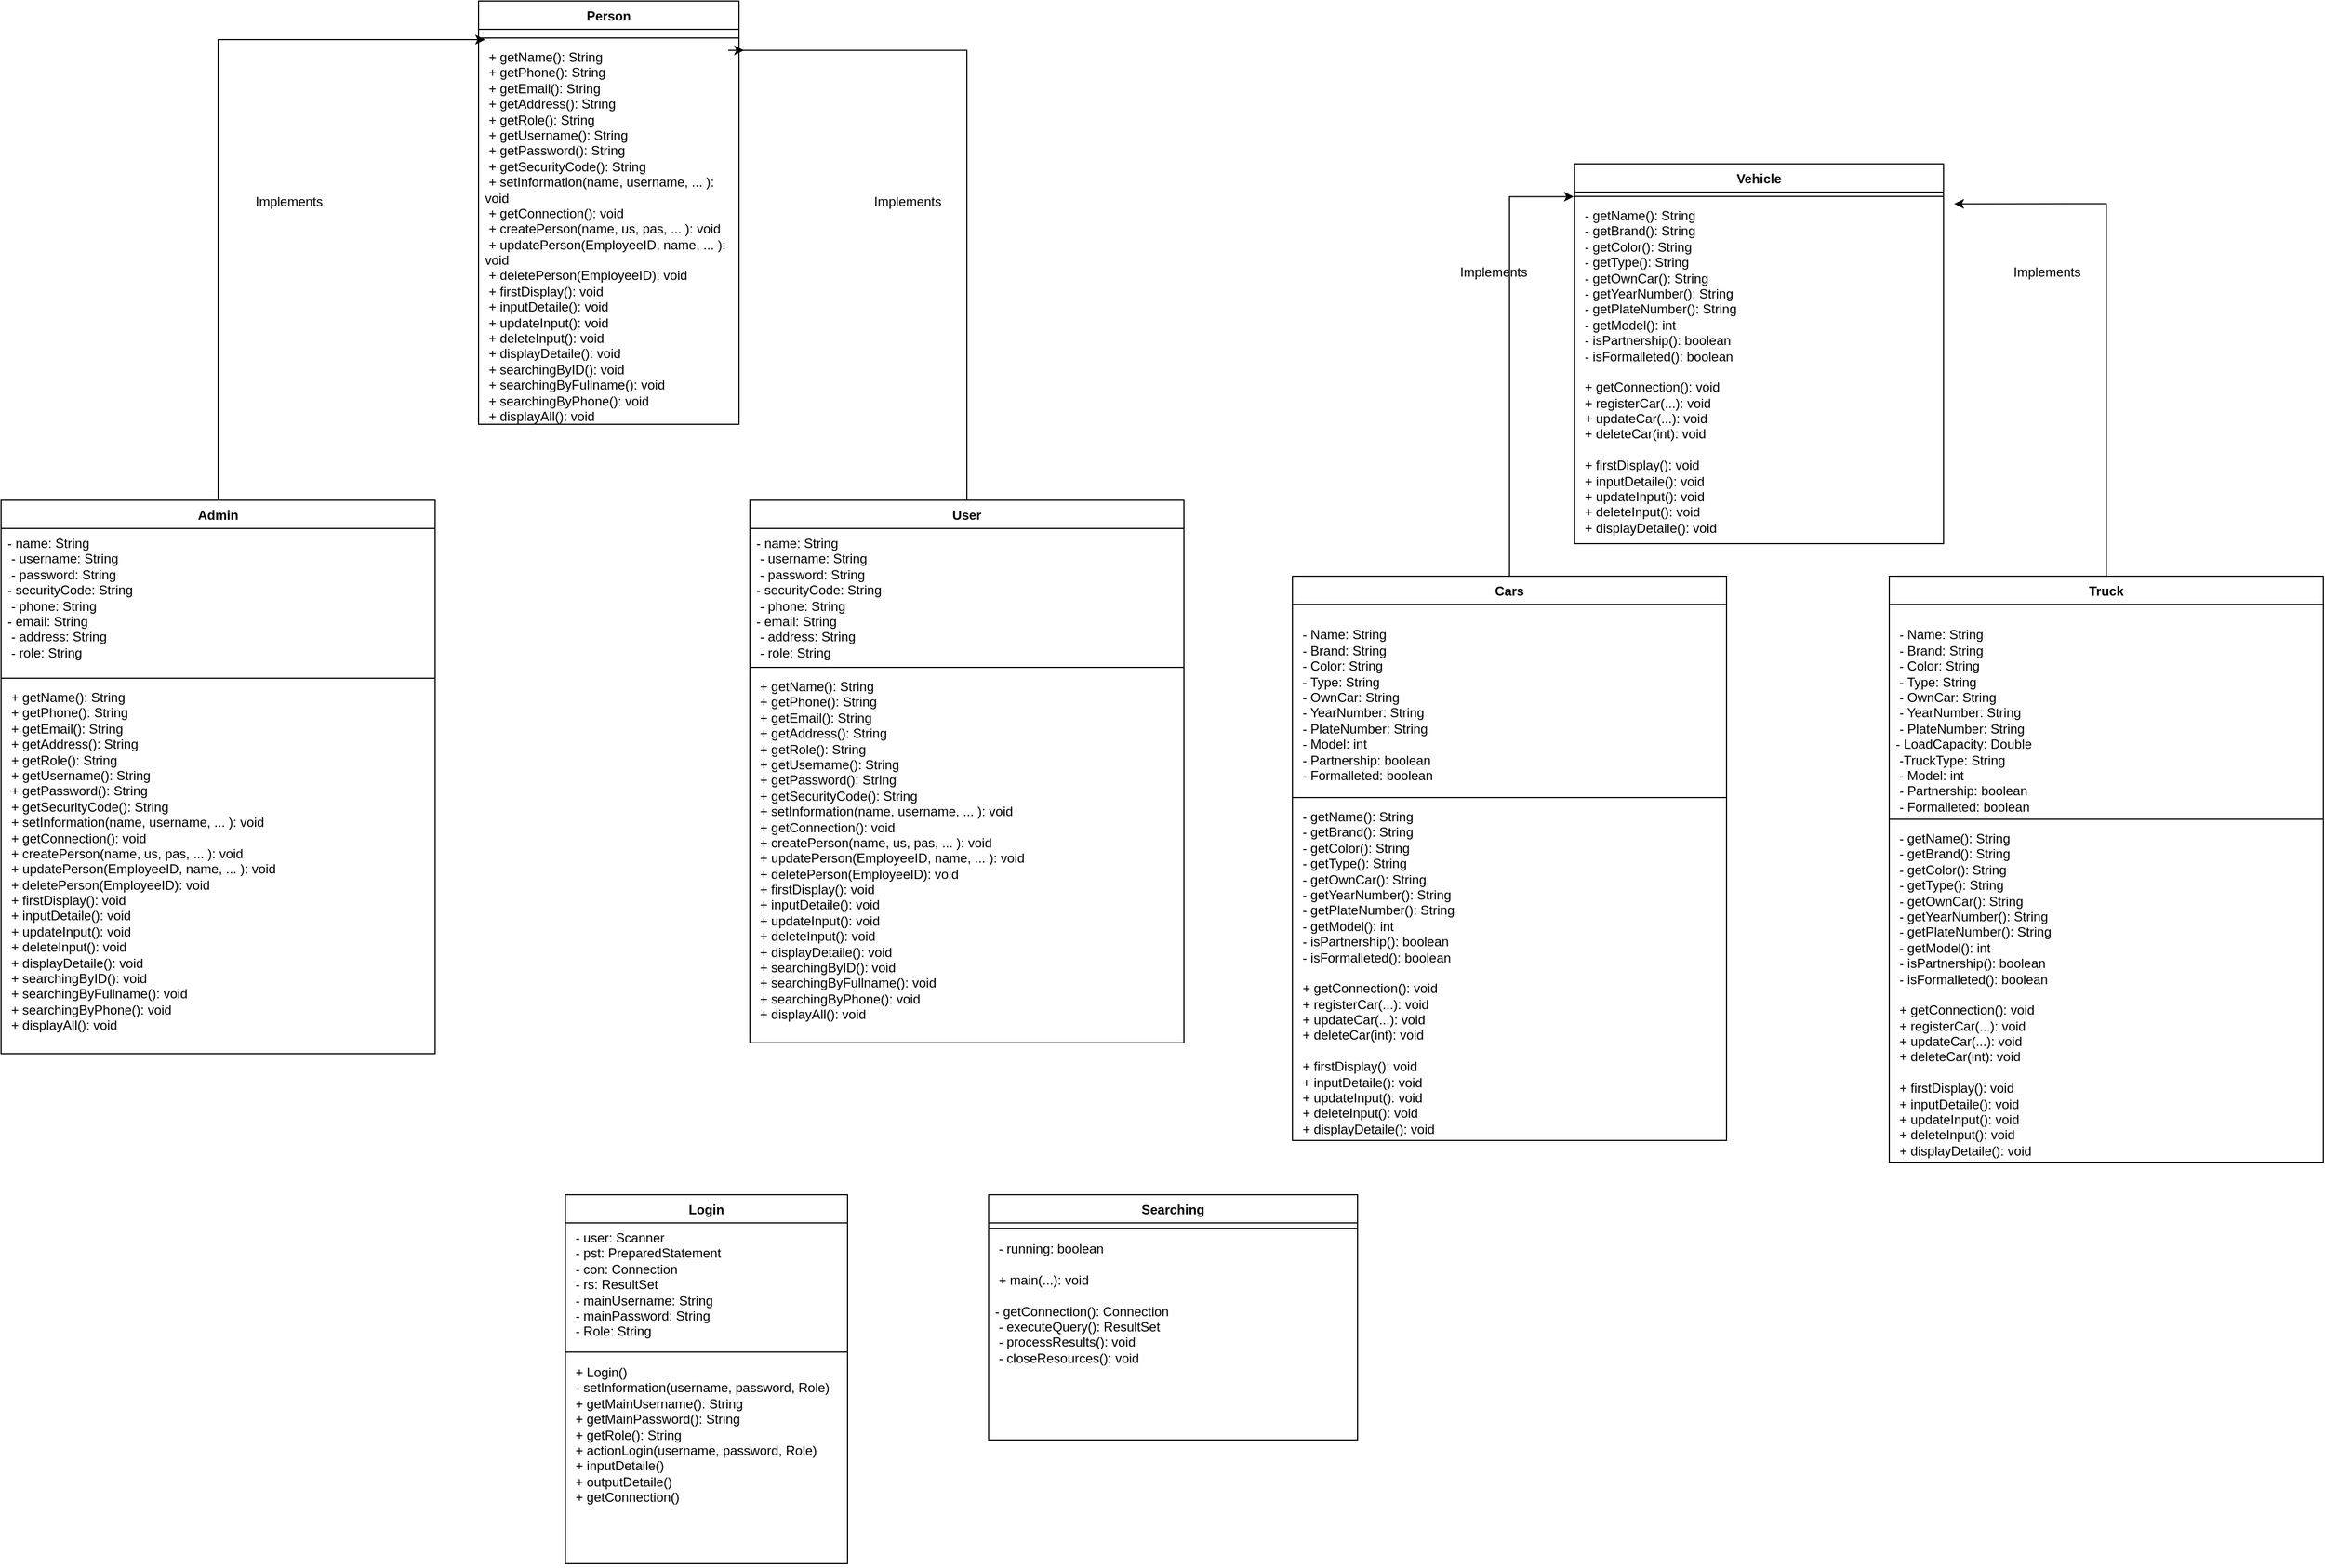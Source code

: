 <mxfile>
    <diagram id="5qWmGrDkKOaw_ooVYwVr" name="Page-1">
        <mxGraphModel dx="1666" dy="499" grid="1" gridSize="10" guides="1" tooltips="1" connect="1" arrows="1" fold="1" page="1" pageScale="1" pageWidth="850" pageHeight="1100" math="0" shadow="0">
            <root>
                <mxCell id="0"/>
                <mxCell id="1" parent="0"/>
                <mxCell id="2" value="Person&lt;div&gt;&lt;br&gt;&lt;/div&gt;" style="swimlane;fontStyle=1;align=center;verticalAlign=top;childLayout=stackLayout;horizontal=1;startSize=26;horizontalStack=0;resizeParent=1;resizeParentMax=0;resizeLast=0;collapsible=1;marginBottom=0;whiteSpace=wrap;html=1;" vertex="1" parent="1">
                    <mxGeometry x="340" y="30" width="240" height="390" as="geometry"/>
                </mxCell>
                <mxCell id="3" value="&lt;div style=&quot;padding: 3px 10px; font-family: &amp;quot;Courier New&amp;quot;, monospace; font-size: 14px; background-color: rgb(255, 255, 255);&quot; class=&quot;attribute private&quot;&gt;&lt;font style=&quot;color: rgb(0, 0, 0);&quot;&gt;&lt;br&gt;&lt;/font&gt;&lt;/div&gt;&lt;div style=&quot;padding: 3px 10px; font-family: &amp;quot;Courier New&amp;quot;, monospace; font-size: 14px; background-color: rgb(255, 255, 255); color: rgb(211, 47, 47);&quot; class=&quot;attribute private&quot;&gt;&lt;font style=&quot;color: rgb(0, 0, 0);&quot;&gt;- Name: String&lt;/font&gt;&lt;/div&gt;&lt;div style=&quot;padding: 3px 10px; font-family: &amp;quot;Courier New&amp;quot;, monospace; font-size: 14px; background-color: rgb(255, 255, 255); color: rgb(211, 47, 47);&quot; class=&quot;attribute private&quot;&gt;&lt;font style=&quot;color: rgb(0, 0, 0);&quot;&gt;- Phone: String&lt;/font&gt;&lt;/div&gt;&lt;div style=&quot;padding: 3px 10px; font-family: &amp;quot;Courier New&amp;quot;, monospace; font-size: 14px; background-color: rgb(255, 255, 255); color: rgb(211, 47, 47);&quot; class=&quot;attribute private&quot;&gt;&lt;font style=&quot;color: rgb(0, 0, 0);&quot;&gt;- Email: String&lt;/font&gt;&lt;/div&gt;&lt;div style=&quot;padding: 3px 10px; font-family: &amp;quot;Courier New&amp;quot;, monospace; font-size: 14px; background-color: rgb(255, 255, 255); color: rgb(211, 47, 47);&quot; class=&quot;attribute private&quot;&gt;&lt;font style=&quot;color: rgb(0, 0, 0);&quot;&gt;- Addres: String&lt;/font&gt;&lt;/div&gt;&lt;div style=&quot;padding: 3px 10px; font-family: &amp;quot;Courier New&amp;quot;, monospace; font-size: 14px; background-color: rgb(255, 255, 255); color: rgb(211, 47, 47);&quot; class=&quot;attribute private&quot;&gt;&lt;font style=&quot;color: rgb(0, 0, 0);&quot;&gt;- Role: String&lt;/font&gt;&lt;/div&gt;&lt;div style=&quot;padding: 3px 10px; font-family: &amp;quot;Courier New&amp;quot;, monospace; font-size: 14px; background-color: rgb(255, 255, 255); color: rgb(211, 47, 47);&quot; class=&quot;attribute private&quot;&gt;&lt;font style=&quot;color: rgb(0, 0, 0);&quot;&gt;- user: Scanner&lt;/font&gt;&lt;/div&gt;&lt;div style=&quot;padding: 3px 10px; font-family: &amp;quot;Courier New&amp;quot;, monospace; font-size: 14px; background-color: rgb(255, 255, 255); color: rgb(211, 47, 47);&quot; class=&quot;attribute private&quot;&gt;&lt;font style=&quot;color: rgb(0, 0, 0);&quot;&gt;&lt;div style=&quot;padding: 3px 10px; background-color: rgb(255, 255, 255); color: rgb(211, 47, 47);&quot; class=&quot;attribute private&quot;&gt;&amp;nbsp;- username: String&amp;nbsp; &amp;nbsp; &amp;nbsp; &amp;nbsp; &amp;nbsp; &amp;nbsp; &amp;nbsp; &amp;nbsp;&lt;/div&gt;&lt;div style=&quot;padding: 3px 10px; background-color: rgb(255, 255, 255); color: rgb(211, 47, 47);&quot; class=&quot;attribute private&quot;&gt;&amp;nbsp;- password: String&amp;nbsp;&lt;/div&gt;&lt;/font&gt;&lt;/div&gt;" style="text;align=left;verticalAlign=top;spacingLeft=4;spacingRight=4;overflow=hidden;rotatable=0;points=[[0,0.5],[1,0.5]];portConstraint=eastwest;whiteSpace=wrap;html=1;" vertex="1" parent="2">
                    <mxGeometry y="26" width="240" height="4" as="geometry"/>
                </mxCell>
                <mxCell id="4" value="" style="line;strokeWidth=1;fillColor=none;align=left;verticalAlign=middle;spacingTop=-1;spacingLeft=3;spacingRight=3;rotatable=0;labelPosition=right;points=[];portConstraint=eastwest;strokeColor=inherit;" vertex="1" parent="2">
                    <mxGeometry y="30" width="240" height="8" as="geometry"/>
                </mxCell>
                <mxCell id="5" value="&lt;div&gt;&amp;nbsp;+ getName(): String&amp;nbsp; &amp;nbsp; &amp;nbsp; &amp;nbsp; &amp;nbsp; &amp;nbsp; &amp;nbsp;&amp;nbsp;&lt;/div&gt;&lt;div&gt;&amp;nbsp;+ getPhone(): String&amp;nbsp; &amp;nbsp; &amp;nbsp; &amp;nbsp; &amp;nbsp; &amp;nbsp; &amp;nbsp;&lt;/div&gt;&lt;div&gt;&amp;nbsp;+ getEmail(): String&amp;nbsp; &amp;nbsp; &amp;nbsp; &amp;nbsp; &amp;nbsp; &amp;nbsp; &amp;nbsp;&lt;/div&gt;&lt;div&gt;&amp;nbsp;+ getAddress(): String&amp;nbsp; &amp;nbsp; &amp;nbsp; &amp;nbsp; &amp;nbsp; &amp;nbsp;&lt;/div&gt;&lt;div&gt;&amp;nbsp;+ getRole(): String&amp;nbsp; &amp;nbsp; &amp;nbsp;&lt;/div&gt;&lt;div&gt;&amp;nbsp;+ getUsername(): String&amp;nbsp; &amp;nbsp; &amp;nbsp; &amp;nbsp; &amp;nbsp;&amp;nbsp;&lt;/div&gt;&lt;div&gt;&amp;nbsp;+ getPassword(): String&amp;nbsp; &amp;nbsp; &amp;nbsp; &amp;nbsp; &amp;nbsp;&amp;nbsp;&lt;/div&gt;&lt;div&gt;&amp;nbsp;+ getSecurityCode(): String&amp;nbsp; &amp;nbsp; &amp;nbsp;&amp;nbsp;&lt;/div&gt;&lt;div&gt;&amp;nbsp;+ setInformation(name, username, ... ): void&amp;nbsp;&lt;/div&gt;&lt;div&gt;&amp;nbsp;+ getConnection(): void&amp;nbsp; &amp;nbsp; &amp;nbsp; &amp;nbsp; &amp;nbsp;&amp;nbsp;&lt;/div&gt;&lt;div&gt;&amp;nbsp;+ createPerson(name, us, pas, ... ): void&amp;nbsp;&lt;/div&gt;&lt;div&gt;&amp;nbsp;+ updatePerson(EmployeeID, name, ... ): void&amp;nbsp;&lt;/div&gt;&lt;div&gt;&amp;nbsp;+ deletePerson(EmployeeID): void&amp;nbsp;&lt;/div&gt;&lt;div&gt;&amp;nbsp;+ firstDisplay(): void&amp;nbsp; &amp;nbsp; &amp;nbsp; &amp;nbsp; &amp;nbsp;&amp;nbsp;&lt;/div&gt;&lt;div&gt;&amp;nbsp;+ inputDetaile(): void&amp;nbsp; &amp;nbsp; &amp;nbsp; &amp;nbsp; &amp;nbsp;&amp;nbsp;&lt;/div&gt;&lt;div&gt;&amp;nbsp;+ updateInput(): void&amp;nbsp; &amp;nbsp; &amp;nbsp; &amp;nbsp; &amp;nbsp; &amp;nbsp;&amp;nbsp;&lt;/div&gt;&lt;div&gt;&amp;nbsp;+ deleteInput(): void&amp;nbsp; &amp;nbsp; &amp;nbsp; &amp;nbsp; &amp;nbsp; &amp;nbsp;&amp;nbsp;&lt;/div&gt;&lt;div&gt;&amp;nbsp;+ displayDetaile(): void&amp;nbsp; &amp;nbsp; &amp;nbsp; &amp;nbsp; &amp;nbsp;&lt;/div&gt;&lt;div&gt;&amp;nbsp;+ searchingByID(): void&amp;nbsp; &amp;nbsp; &amp;nbsp; &amp;nbsp; &amp;nbsp;&amp;nbsp;&lt;/div&gt;&lt;div&gt;&amp;nbsp;+ searchingByFullname(): void&amp;nbsp; &amp;nbsp;&amp;nbsp;&lt;/div&gt;&lt;div&gt;&amp;nbsp;+ searchingByPhone(): void&amp;nbsp; &amp;nbsp; &amp;nbsp; &amp;nbsp;&lt;/div&gt;&lt;div&gt;&amp;nbsp;+ displayAll(): void&amp;nbsp; &amp;nbsp; &amp;nbsp; &amp;nbsp; &amp;nbsp; &amp;nbsp; &amp;nbsp;&lt;/div&gt;" style="text;strokeColor=none;fillColor=none;align=left;verticalAlign=top;spacingLeft=4;spacingRight=4;overflow=hidden;rotatable=0;points=[[0,0.5],[1,0.5]];portConstraint=eastwest;whiteSpace=wrap;html=1;" vertex="1" parent="2">
                    <mxGeometry y="38" width="240" height="352" as="geometry"/>
                </mxCell>
                <mxCell id="6" value="Admin" style="swimlane;fontStyle=1;align=center;verticalAlign=top;childLayout=stackLayout;horizontal=1;startSize=26;horizontalStack=0;resizeParent=1;resizeParentMax=0;resizeLast=0;collapsible=1;marginBottom=0;whiteSpace=wrap;html=1;" vertex="1" parent="1">
                    <mxGeometry x="-100" y="490" width="400" height="510" as="geometry"/>
                </mxCell>
                <mxCell id="7" value="&lt;div&gt;&lt;div&gt;- name: String&amp;nbsp; &amp;nbsp; &amp;nbsp; &amp;nbsp; &amp;nbsp; &amp;nbsp; &amp;nbsp; &amp;nbsp; &amp;nbsp;&amp;nbsp;&lt;/div&gt;&lt;div&gt;&amp;nbsp;- username: String&amp;nbsp; &amp;nbsp; &amp;nbsp; &amp;nbsp; &amp;nbsp; &amp;nbsp; &amp;nbsp; &amp;nbsp;&lt;/div&gt;&lt;div&gt;&amp;nbsp;- password: String&amp;nbsp; &amp;nbsp; &amp;nbsp; &amp;nbsp; &amp;nbsp; &amp;nbsp; &amp;nbsp; &amp;nbsp;&lt;/div&gt;&lt;div&gt;- securityCode: String&amp;nbsp; &amp;nbsp; &amp;nbsp; &amp;nbsp; &amp;nbsp; &amp;nbsp;&lt;/div&gt;&lt;div&gt;&amp;nbsp;- phone: String&amp;nbsp; &amp;nbsp; &amp;nbsp; &amp;nbsp; &amp;nbsp; &amp;nbsp; &amp;nbsp; &amp;nbsp; &amp;nbsp;&amp;nbsp;&lt;/div&gt;&lt;div&gt;- email: String&amp;nbsp; &amp;nbsp; &amp;nbsp; &amp;nbsp; &amp;nbsp; &amp;nbsp; &amp;nbsp; &amp;nbsp; &amp;nbsp;&amp;nbsp;&lt;/div&gt;&lt;div&gt;&amp;nbsp;- address: String&amp;nbsp; &amp;nbsp; &amp;nbsp; &amp;nbsp; &amp;nbsp; &amp;nbsp; &amp;nbsp; &amp;nbsp;&amp;nbsp;&lt;/div&gt;&lt;div&gt;&amp;nbsp;- role: String&amp;nbsp; &amp;nbsp;&lt;/div&gt;&lt;/div&gt;" style="text;strokeColor=none;fillColor=none;align=left;verticalAlign=top;spacingLeft=4;spacingRight=4;overflow=hidden;rotatable=0;points=[[0,0.5],[1,0.5]];portConstraint=eastwest;whiteSpace=wrap;html=1;" vertex="1" parent="6">
                    <mxGeometry y="26" width="400" height="134" as="geometry"/>
                </mxCell>
                <mxCell id="8" value="" style="line;strokeWidth=1;fillColor=none;align=left;verticalAlign=middle;spacingTop=-1;spacingLeft=3;spacingRight=3;rotatable=0;labelPosition=right;points=[];portConstraint=eastwest;strokeColor=inherit;" vertex="1" parent="6">
                    <mxGeometry y="160" width="400" height="8" as="geometry"/>
                </mxCell>
                <mxCell id="9" value="&lt;div&gt;&lt;div&gt;&amp;nbsp;+ getName(): String&amp;nbsp; &amp;nbsp; &amp;nbsp; &amp;nbsp; &amp;nbsp; &amp;nbsp; &amp;nbsp;&amp;nbsp;&lt;/div&gt;&lt;div&gt;&amp;nbsp;+ getPhone(): String&amp;nbsp; &amp;nbsp; &amp;nbsp; &amp;nbsp; &amp;nbsp; &amp;nbsp; &amp;nbsp;&lt;/div&gt;&lt;div&gt;&amp;nbsp;+ getEmail(): String&amp;nbsp; &amp;nbsp; &amp;nbsp; &amp;nbsp; &amp;nbsp; &amp;nbsp; &amp;nbsp;&lt;/div&gt;&lt;div&gt;&amp;nbsp;+ getAddress(): String&amp;nbsp; &amp;nbsp; &amp;nbsp; &amp;nbsp; &amp;nbsp; &amp;nbsp;&lt;/div&gt;&lt;div&gt;&amp;nbsp;+ getRole(): String&amp;nbsp; &amp;nbsp; &amp;nbsp;&lt;/div&gt;&lt;div&gt;&amp;nbsp;+ getUsername(): String&amp;nbsp; &amp;nbsp; &amp;nbsp; &amp;nbsp; &amp;nbsp;&amp;nbsp;&lt;/div&gt;&lt;div&gt;&amp;nbsp;+ getPassword(): String&amp;nbsp; &amp;nbsp; &amp;nbsp; &amp;nbsp; &amp;nbsp;&amp;nbsp;&lt;/div&gt;&lt;div&gt;&amp;nbsp;+ getSecurityCode(): String&amp;nbsp; &amp;nbsp; &amp;nbsp;&amp;nbsp;&lt;/div&gt;&lt;div&gt;&amp;nbsp;+ setInformation(name, username, ... ): void&amp;nbsp;&lt;/div&gt;&lt;div&gt;&amp;nbsp;+ getConnection(): void&amp;nbsp; &amp;nbsp; &amp;nbsp; &amp;nbsp; &amp;nbsp;&amp;nbsp;&lt;/div&gt;&lt;div&gt;&amp;nbsp;+ createPerson(name, us, pas, ... ): void&amp;nbsp;&lt;/div&gt;&lt;div&gt;&amp;nbsp;+ updatePerson(EmployeeID, name, ... ): void&amp;nbsp;&lt;/div&gt;&lt;div&gt;&amp;nbsp;+ deletePerson(EmployeeID): void&amp;nbsp;&lt;/div&gt;&lt;div&gt;&amp;nbsp;+ firstDisplay(): void&amp;nbsp; &amp;nbsp; &amp;nbsp; &amp;nbsp; &amp;nbsp;&amp;nbsp;&lt;/div&gt;&lt;div&gt;&amp;nbsp;+ inputDetaile(): void&amp;nbsp; &amp;nbsp; &amp;nbsp; &amp;nbsp; &amp;nbsp;&amp;nbsp;&lt;/div&gt;&lt;div&gt;&amp;nbsp;+ updateInput(): void&amp;nbsp; &amp;nbsp; &amp;nbsp; &amp;nbsp; &amp;nbsp; &amp;nbsp;&amp;nbsp;&lt;/div&gt;&lt;div&gt;&amp;nbsp;+ deleteInput(): void&amp;nbsp; &amp;nbsp; &amp;nbsp; &amp;nbsp; &amp;nbsp; &amp;nbsp;&amp;nbsp;&lt;/div&gt;&lt;div&gt;&amp;nbsp;+ displayDetaile(): void&amp;nbsp; &amp;nbsp; &amp;nbsp; &amp;nbsp; &amp;nbsp;&lt;/div&gt;&lt;div&gt;&amp;nbsp;+ searchingByID(): void&amp;nbsp; &amp;nbsp; &amp;nbsp; &amp;nbsp; &amp;nbsp;&amp;nbsp;&lt;/div&gt;&lt;div&gt;&amp;nbsp;+ searchingByFullname(): void&amp;nbsp; &amp;nbsp;&amp;nbsp;&lt;/div&gt;&lt;div&gt;&amp;nbsp;+ searchingByPhone(): void&amp;nbsp; &amp;nbsp; &amp;nbsp; &amp;nbsp;&lt;/div&gt;&lt;div&gt;&amp;nbsp;+ displayAll(): void&amp;nbsp; &amp;nbsp; &amp;nbsp; &amp;nbsp; &amp;nbsp; &amp;nbsp; &amp;nbsp;&lt;/div&gt;&lt;/div&gt;" style="text;strokeColor=none;fillColor=none;align=left;verticalAlign=top;spacingLeft=4;spacingRight=4;overflow=hidden;rotatable=0;points=[[0,0.5],[1,0.5]];portConstraint=eastwest;whiteSpace=wrap;html=1;" vertex="1" parent="6">
                    <mxGeometry y="168" width="400" height="342" as="geometry"/>
                </mxCell>
                <mxCell id="10" value="User&lt;div&gt;&lt;br&gt;&lt;/div&gt;" style="swimlane;fontStyle=1;align=center;verticalAlign=top;childLayout=stackLayout;horizontal=1;startSize=26;horizontalStack=0;resizeParent=1;resizeParentMax=0;resizeLast=0;collapsible=1;marginBottom=0;whiteSpace=wrap;html=1;" vertex="1" parent="1">
                    <mxGeometry x="590" y="490" width="400" height="500" as="geometry"/>
                </mxCell>
                <mxCell id="11" value="&lt;div&gt;- name: String&amp;nbsp; &amp;nbsp; &amp;nbsp; &amp;nbsp; &amp;nbsp; &amp;nbsp; &amp;nbsp; &amp;nbsp; &amp;nbsp;&amp;nbsp;&lt;/div&gt;&lt;div&gt;&amp;nbsp;- username: String&amp;nbsp; &amp;nbsp; &amp;nbsp; &amp;nbsp; &amp;nbsp; &amp;nbsp; &amp;nbsp; &amp;nbsp;&lt;/div&gt;&lt;div&gt;&amp;nbsp;- password: String&amp;nbsp; &amp;nbsp; &amp;nbsp; &amp;nbsp; &amp;nbsp; &amp;nbsp; &amp;nbsp; &amp;nbsp;&lt;/div&gt;&lt;div&gt;- securityCode: String&amp;nbsp; &amp;nbsp; &amp;nbsp; &amp;nbsp; &amp;nbsp; &amp;nbsp;&lt;/div&gt;&lt;div&gt;&amp;nbsp;- phone: String&amp;nbsp; &amp;nbsp; &amp;nbsp; &amp;nbsp; &amp;nbsp; &amp;nbsp; &amp;nbsp; &amp;nbsp; &amp;nbsp;&amp;nbsp;&lt;/div&gt;&lt;div&gt;- email: String&amp;nbsp; &amp;nbsp; &amp;nbsp; &amp;nbsp; &amp;nbsp; &amp;nbsp; &amp;nbsp; &amp;nbsp; &amp;nbsp;&amp;nbsp;&lt;/div&gt;&lt;div&gt;&amp;nbsp;- address: String&amp;nbsp; &amp;nbsp; &amp;nbsp; &amp;nbsp; &amp;nbsp; &amp;nbsp; &amp;nbsp; &amp;nbsp;&amp;nbsp;&lt;/div&gt;&lt;div&gt;&amp;nbsp;- role: String&amp;nbsp; &amp;nbsp;&lt;/div&gt;" style="text;strokeColor=none;fillColor=none;align=left;verticalAlign=top;spacingLeft=4;spacingRight=4;overflow=hidden;rotatable=0;points=[[0,0.5],[1,0.5]];portConstraint=eastwest;whiteSpace=wrap;html=1;" vertex="1" parent="10">
                    <mxGeometry y="26" width="400" height="124" as="geometry"/>
                </mxCell>
                <mxCell id="12" value="" style="line;strokeWidth=1;fillColor=none;align=left;verticalAlign=middle;spacingTop=-1;spacingLeft=3;spacingRight=3;rotatable=0;labelPosition=right;points=[];portConstraint=eastwest;strokeColor=inherit;" vertex="1" parent="10">
                    <mxGeometry y="150" width="400" height="8" as="geometry"/>
                </mxCell>
                <mxCell id="13" value="&lt;div&gt;&lt;div&gt;&lt;div&gt;&amp;nbsp;+ getName(): String&amp;nbsp; &amp;nbsp; &amp;nbsp; &amp;nbsp; &amp;nbsp; &amp;nbsp; &amp;nbsp;&amp;nbsp;&lt;/div&gt;&lt;div&gt;&amp;nbsp;+ getPhone(): String&amp;nbsp; &amp;nbsp; &amp;nbsp; &amp;nbsp; &amp;nbsp; &amp;nbsp; &amp;nbsp;&lt;/div&gt;&lt;div&gt;&amp;nbsp;+ getEmail(): String&amp;nbsp; &amp;nbsp; &amp;nbsp; &amp;nbsp; &amp;nbsp; &amp;nbsp; &amp;nbsp;&lt;/div&gt;&lt;div&gt;&amp;nbsp;+ getAddress(): String&amp;nbsp; &amp;nbsp; &amp;nbsp; &amp;nbsp; &amp;nbsp; &amp;nbsp;&lt;/div&gt;&lt;div&gt;&amp;nbsp;+ getRole(): String&amp;nbsp; &amp;nbsp; &amp;nbsp;&lt;/div&gt;&lt;div&gt;&amp;nbsp;+ getUsername(): String&amp;nbsp; &amp;nbsp; &amp;nbsp; &amp;nbsp; &amp;nbsp;&amp;nbsp;&lt;/div&gt;&lt;div&gt;&amp;nbsp;+ getPassword(): String&amp;nbsp; &amp;nbsp; &amp;nbsp; &amp;nbsp; &amp;nbsp;&amp;nbsp;&lt;/div&gt;&lt;div&gt;&amp;nbsp;+ getSecurityCode(): String&amp;nbsp; &amp;nbsp; &amp;nbsp;&amp;nbsp;&lt;/div&gt;&lt;div&gt;&amp;nbsp;+ setInformation(name, username, ... ): void&amp;nbsp;&lt;/div&gt;&lt;div&gt;&amp;nbsp;+ getConnection(): void&amp;nbsp; &amp;nbsp; &amp;nbsp; &amp;nbsp; &amp;nbsp;&amp;nbsp;&lt;/div&gt;&lt;div&gt;&amp;nbsp;+ createPerson(name, us, pas, ... ): void&amp;nbsp;&lt;/div&gt;&lt;div&gt;&amp;nbsp;+ updatePerson(EmployeeID, name, ... ): void&amp;nbsp;&lt;/div&gt;&lt;div&gt;&amp;nbsp;+ deletePerson(EmployeeID): void&amp;nbsp;&lt;/div&gt;&lt;div&gt;&amp;nbsp;+ firstDisplay(): void&amp;nbsp; &amp;nbsp; &amp;nbsp; &amp;nbsp; &amp;nbsp;&amp;nbsp;&lt;/div&gt;&lt;div&gt;&amp;nbsp;+ inputDetaile(): void&amp;nbsp; &amp;nbsp; &amp;nbsp; &amp;nbsp; &amp;nbsp;&amp;nbsp;&lt;/div&gt;&lt;div&gt;&amp;nbsp;+ updateInput(): void&amp;nbsp; &amp;nbsp; &amp;nbsp; &amp;nbsp; &amp;nbsp; &amp;nbsp;&amp;nbsp;&lt;/div&gt;&lt;div&gt;&amp;nbsp;+ deleteInput(): void&amp;nbsp; &amp;nbsp; &amp;nbsp; &amp;nbsp; &amp;nbsp; &amp;nbsp;&amp;nbsp;&lt;/div&gt;&lt;div&gt;&amp;nbsp;+ displayDetaile(): void&amp;nbsp; &amp;nbsp; &amp;nbsp; &amp;nbsp; &amp;nbsp;&lt;/div&gt;&lt;div&gt;&amp;nbsp;+ searchingByID(): void&amp;nbsp; &amp;nbsp; &amp;nbsp; &amp;nbsp; &amp;nbsp;&amp;nbsp;&lt;/div&gt;&lt;div&gt;&amp;nbsp;+ searchingByFullname(): void&amp;nbsp; &amp;nbsp;&amp;nbsp;&lt;/div&gt;&lt;div&gt;&amp;nbsp;+ searchingByPhone(): void&amp;nbsp; &amp;nbsp; &amp;nbsp; &amp;nbsp;&lt;/div&gt;&lt;div&gt;&amp;nbsp;+ displayAll(): void&amp;nbsp; &amp;nbsp; &amp;nbsp; &amp;nbsp; &amp;nbsp; &amp;nbsp; &amp;nbsp;&lt;/div&gt;&lt;/div&gt;&lt;/div&gt;" style="text;strokeColor=none;fillColor=none;align=left;verticalAlign=top;spacingLeft=4;spacingRight=4;overflow=hidden;rotatable=0;points=[[0,0.5],[1,0.5]];portConstraint=eastwest;whiteSpace=wrap;html=1;" vertex="1" parent="10">
                    <mxGeometry y="158" width="400" height="342" as="geometry"/>
                </mxCell>
                <mxCell id="14" style="edgeStyle=orthogonalEdgeStyle;rounded=0;orthogonalLoop=1;jettySize=auto;html=1;exitX=0.5;exitY=0;exitDx=0;exitDy=0;entryX=1.019;entryY=0.021;entryDx=0;entryDy=0;entryPerimeter=0;" edge="1" parent="1" source="10" target="5">
                    <mxGeometry relative="1" as="geometry"/>
                </mxCell>
                <mxCell id="15" style="edgeStyle=orthogonalEdgeStyle;rounded=0;orthogonalLoop=1;jettySize=auto;html=1;exitX=0.5;exitY=0;exitDx=0;exitDy=0;entryX=0.025;entryY=-0.007;entryDx=0;entryDy=0;entryPerimeter=0;" edge="1" parent="1" source="6" target="5">
                    <mxGeometry relative="1" as="geometry"/>
                </mxCell>
                <mxCell id="16" value="&lt;div&gt;Vehicle&lt;/div&gt;" style="swimlane;fontStyle=1;align=center;verticalAlign=top;childLayout=stackLayout;horizontal=1;startSize=26;horizontalStack=0;resizeParent=1;resizeParentMax=0;resizeLast=0;collapsible=1;marginBottom=0;whiteSpace=wrap;html=1;" vertex="1" parent="1">
                    <mxGeometry x="1350" y="180" width="340" height="350" as="geometry"/>
                </mxCell>
                <mxCell id="17" value="" style="line;strokeWidth=1;fillColor=none;align=left;verticalAlign=middle;spacingTop=-1;spacingLeft=3;spacingRight=3;rotatable=0;labelPosition=right;points=[];portConstraint=eastwest;strokeColor=inherit;" vertex="1" parent="16">
                    <mxGeometry y="26" width="340" height="8" as="geometry"/>
                </mxCell>
                <mxCell id="18" value="&lt;div&gt;&lt;div&gt;&amp;nbsp;- getName(): String&amp;nbsp;&lt;/div&gt;&lt;div&gt;&amp;nbsp;- getBrand(): String&lt;/div&gt;&lt;div&gt;&amp;nbsp;- getColor(): String&lt;/div&gt;&lt;div&gt;&amp;nbsp;- getType(): String&lt;/div&gt;&lt;div&gt;&amp;nbsp;- getOwnCar(): String&lt;/div&gt;&lt;div&gt;&amp;nbsp;- getYearNumber(): String&lt;/div&gt;&lt;div&gt;&amp;nbsp;- getPlateNumber(): String&lt;/div&gt;&lt;div&gt;&amp;nbsp;- getModel(): int&lt;/div&gt;&lt;div&gt;&amp;nbsp;- isPartnership(): boolean&lt;/div&gt;&lt;div&gt;&amp;nbsp;- isFormalleted(): boolean&lt;/div&gt;&lt;div&gt;&lt;br&gt;&lt;/div&gt;&lt;div&gt;&amp;nbsp;+ getConnection(): void&lt;/div&gt;&lt;div&gt;&amp;nbsp;+ registerCar(...): void&lt;/div&gt;&lt;div&gt;&amp;nbsp;+ updateCar(...): void&lt;/div&gt;&lt;div&gt;&amp;nbsp;+ deleteCar(int): void&lt;/div&gt;&lt;div&gt;&lt;br&gt;&lt;/div&gt;&lt;div&gt;&amp;nbsp;+ firstDisplay(): void&lt;/div&gt;&lt;div&gt;&amp;nbsp;+ inputDetaile(): void&lt;/div&gt;&lt;div&gt;&amp;nbsp;+ updateInput(): void&lt;/div&gt;&lt;div&gt;&amp;nbsp;+ deleteInput(): void&lt;/div&gt;&lt;div&gt;&amp;nbsp;+ displayDetaile(): void&lt;/div&gt;&lt;/div&gt;" style="text;strokeColor=none;fillColor=none;align=left;verticalAlign=top;spacingLeft=4;spacingRight=4;overflow=hidden;rotatable=0;points=[[0,0.5],[1,0.5]];portConstraint=eastwest;whiteSpace=wrap;html=1;" vertex="1" parent="16">
                    <mxGeometry y="34" width="340" height="316" as="geometry"/>
                </mxCell>
                <mxCell id="19" value="&lt;div&gt;Cars&lt;/div&gt;" style="swimlane;fontStyle=1;align=center;verticalAlign=top;childLayout=stackLayout;horizontal=1;startSize=26;horizontalStack=0;resizeParent=1;resizeParentMax=0;resizeLast=0;collapsible=1;marginBottom=0;whiteSpace=wrap;html=1;" vertex="1" parent="1">
                    <mxGeometry x="1090" y="560" width="400" height="520" as="geometry"/>
                </mxCell>
                <mxCell id="20" value="&lt;div&gt;&amp;nbsp; &amp;nbsp;&lt;/div&gt;&lt;div&gt;&amp;nbsp;- Name: String&amp;nbsp; &amp;nbsp; &amp;nbsp; &amp;nbsp; &amp;nbsp; &amp;nbsp; &amp;nbsp; &amp;nbsp;&amp;nbsp;&lt;/div&gt;&lt;div&gt;&amp;nbsp;- Brand: String&amp;nbsp; &amp;nbsp; &amp;nbsp; &amp;nbsp; &amp;nbsp; &amp;nbsp; &amp;nbsp; &amp;nbsp;&lt;/div&gt;&lt;div&gt;&amp;nbsp;- Color: String&amp;nbsp; &amp;nbsp; &amp;nbsp; &amp;nbsp; &amp;nbsp; &amp;nbsp; &amp;nbsp; &amp;nbsp;&lt;/div&gt;&lt;div&gt;&amp;nbsp;- Type: String&amp;nbsp; &amp;nbsp; &amp;nbsp; &amp;nbsp; &amp;nbsp; &amp;nbsp; &amp;nbsp; &amp;nbsp;&amp;nbsp;&lt;/div&gt;&lt;div&gt;&amp;nbsp;- OwnCar: String&amp;nbsp; &amp;nbsp; &amp;nbsp; &amp;nbsp; &amp;nbsp; &amp;nbsp; &amp;nbsp;&amp;nbsp;&lt;/div&gt;&lt;div&gt;&amp;nbsp;- YearNumber: String&amp;nbsp; &amp;nbsp; &amp;nbsp; &amp;nbsp; &amp;nbsp;&amp;nbsp;&lt;/div&gt;&lt;div&gt;&amp;nbsp;- PlateNumber: String&amp;nbsp; &amp;nbsp; &amp;nbsp; &amp;nbsp; &amp;nbsp;&lt;/div&gt;&lt;div&gt;&amp;nbsp;- Model: int&amp;nbsp; &amp;nbsp; &amp;nbsp; &amp;nbsp; &amp;nbsp; &amp;nbsp; &amp;nbsp; &amp;nbsp; &amp;nbsp;&amp;nbsp;&lt;/div&gt;&lt;div&gt;&amp;nbsp;- Partnership: boolean&amp;nbsp; &amp;nbsp; &amp;nbsp; &amp;nbsp;&amp;nbsp;&lt;/div&gt;&lt;div&gt;&amp;nbsp;- Formalleted: boolean&amp;nbsp; &amp;nbsp; &amp;nbsp;&amp;nbsp;&lt;/div&gt;" style="text;strokeColor=none;fillColor=none;align=left;verticalAlign=top;spacingLeft=4;spacingRight=4;overflow=hidden;rotatable=0;points=[[0,0.5],[1,0.5]];portConstraint=eastwest;whiteSpace=wrap;html=1;" vertex="1" parent="19">
                    <mxGeometry y="26" width="400" height="174" as="geometry"/>
                </mxCell>
                <mxCell id="21" value="" style="line;strokeWidth=1;fillColor=none;align=left;verticalAlign=middle;spacingTop=-1;spacingLeft=3;spacingRight=3;rotatable=0;labelPosition=right;points=[];portConstraint=eastwest;strokeColor=inherit;" vertex="1" parent="19">
                    <mxGeometry y="200" width="400" height="8" as="geometry"/>
                </mxCell>
                <mxCell id="22" value="&lt;div&gt;&amp;nbsp;- getName(): String&amp;nbsp;&lt;/div&gt;&lt;div&gt;&amp;nbsp;- getBrand(): String&lt;/div&gt;&lt;div&gt;&amp;nbsp;- getColor(): String&lt;/div&gt;&lt;div&gt;&amp;nbsp;- getType(): String&lt;/div&gt;&lt;div&gt;&amp;nbsp;- getOwnCar(): String&lt;/div&gt;&lt;div&gt;&amp;nbsp;- getYearNumber(): String&lt;/div&gt;&lt;div&gt;&amp;nbsp;- getPlateNumber(): String&lt;/div&gt;&lt;div&gt;&amp;nbsp;- getModel(): int&lt;/div&gt;&lt;div&gt;&amp;nbsp;- isPartnership(): boolean&lt;/div&gt;&lt;div&gt;&amp;nbsp;- isFormalleted(): boolean&lt;/div&gt;&lt;div&gt;&lt;br&gt;&lt;/div&gt;&lt;div&gt;&amp;nbsp;+ getConnection(): void&lt;/div&gt;&lt;div&gt;&amp;nbsp;+ registerCar(...): void&lt;/div&gt;&lt;div&gt;&amp;nbsp;+ updateCar(...): void&lt;/div&gt;&lt;div&gt;&amp;nbsp;+ deleteCar(int): void&lt;/div&gt;&lt;div&gt;&lt;br&gt;&lt;/div&gt;&lt;div&gt;&amp;nbsp;+ firstDisplay(): void&lt;/div&gt;&lt;div&gt;&amp;nbsp;+ inputDetaile(): void&lt;/div&gt;&lt;div&gt;&amp;nbsp;+ updateInput(): void&lt;/div&gt;&lt;div&gt;&amp;nbsp;+ deleteInput(): void&lt;/div&gt;&lt;div&gt;&amp;nbsp;+ displayDetaile(): void&lt;/div&gt;" style="text;strokeColor=none;fillColor=none;align=left;verticalAlign=top;spacingLeft=4;spacingRight=4;overflow=hidden;rotatable=0;points=[[0,0.5],[1,0.5]];portConstraint=eastwest;whiteSpace=wrap;html=1;" vertex="1" parent="19">
                    <mxGeometry y="208" width="400" height="312" as="geometry"/>
                </mxCell>
                <mxCell id="23" value="&lt;div&gt;Truck&lt;/div&gt;" style="swimlane;fontStyle=1;align=center;verticalAlign=top;childLayout=stackLayout;horizontal=1;startSize=26;horizontalStack=0;resizeParent=1;resizeParentMax=0;resizeLast=0;collapsible=1;marginBottom=0;whiteSpace=wrap;html=1;" vertex="1" parent="1">
                    <mxGeometry x="1640" y="560" width="400" height="540" as="geometry"/>
                </mxCell>
                <mxCell id="24" value="&lt;div&gt;&amp;nbsp; &amp;nbsp;&lt;/div&gt;&lt;div&gt;&amp;nbsp;- Name: String&amp;nbsp; &amp;nbsp; &amp;nbsp; &amp;nbsp; &amp;nbsp; &amp;nbsp; &amp;nbsp; &amp;nbsp;&amp;nbsp;&lt;/div&gt;&lt;div&gt;&amp;nbsp;- Brand: String&amp;nbsp; &amp;nbsp; &amp;nbsp; &amp;nbsp; &amp;nbsp; &amp;nbsp; &amp;nbsp; &amp;nbsp;&lt;/div&gt;&lt;div&gt;&amp;nbsp;- Color: String&amp;nbsp; &amp;nbsp; &amp;nbsp; &amp;nbsp; &amp;nbsp; &amp;nbsp; &amp;nbsp; &amp;nbsp;&lt;/div&gt;&lt;div&gt;&amp;nbsp;- Type: String&amp;nbsp; &amp;nbsp; &amp;nbsp; &amp;nbsp; &amp;nbsp; &amp;nbsp; &amp;nbsp; &amp;nbsp;&amp;nbsp;&lt;/div&gt;&lt;div&gt;&amp;nbsp;- OwnCar: String&amp;nbsp; &amp;nbsp; &amp;nbsp; &amp;nbsp; &amp;nbsp; &amp;nbsp; &amp;nbsp;&amp;nbsp;&lt;/div&gt;&lt;div&gt;&amp;nbsp;- YearNumber: String&amp;nbsp; &amp;nbsp; &amp;nbsp; &amp;nbsp; &amp;nbsp;&amp;nbsp;&lt;/div&gt;&lt;div&gt;&amp;nbsp;- PlateNumber: String&amp;nbsp;&lt;br&gt;- LoadCapacity: Double&amp;nbsp;&amp;nbsp;&lt;/div&gt;&lt;div&gt;&amp;nbsp;-TruckType: String&lt;/div&gt;&lt;div&gt;&amp;nbsp;- Model: int&amp;nbsp; &amp;nbsp; &amp;nbsp; &amp;nbsp; &amp;nbsp; &amp;nbsp; &amp;nbsp; &amp;nbsp; &amp;nbsp;&amp;nbsp;&lt;/div&gt;&lt;div&gt;&amp;nbsp;- Partnership: boolean&amp;nbsp; &amp;nbsp; &amp;nbsp; &amp;nbsp;&amp;nbsp;&lt;/div&gt;&lt;div&gt;&amp;nbsp;- Formalleted: boolean&amp;nbsp; &amp;nbsp; &amp;nbsp;&amp;nbsp;&lt;/div&gt;" style="text;strokeColor=none;fillColor=none;align=left;verticalAlign=top;spacingLeft=4;spacingRight=4;overflow=hidden;rotatable=0;points=[[0,0.5],[1,0.5]];portConstraint=eastwest;whiteSpace=wrap;html=1;" vertex="1" parent="23">
                    <mxGeometry y="26" width="400" height="194" as="geometry"/>
                </mxCell>
                <mxCell id="25" value="" style="line;strokeWidth=1;fillColor=none;align=left;verticalAlign=middle;spacingTop=-1;spacingLeft=3;spacingRight=3;rotatable=0;labelPosition=right;points=[];portConstraint=eastwest;strokeColor=inherit;" vertex="1" parent="23">
                    <mxGeometry y="220" width="400" height="8" as="geometry"/>
                </mxCell>
                <mxCell id="26" value="&lt;div&gt;&amp;nbsp;- getName(): String&amp;nbsp;&lt;/div&gt;&lt;div&gt;&amp;nbsp;- getBrand(): String&lt;/div&gt;&lt;div&gt;&amp;nbsp;- getColor(): String&lt;/div&gt;&lt;div&gt;&amp;nbsp;- getType(): String&lt;/div&gt;&lt;div&gt;&amp;nbsp;- getOwnCar(): String&lt;/div&gt;&lt;div&gt;&amp;nbsp;- getYearNumber(): String&lt;/div&gt;&lt;div&gt;&amp;nbsp;- getPlateNumber(): String&lt;/div&gt;&lt;div&gt;&amp;nbsp;- getModel(): int&lt;/div&gt;&lt;div&gt;&amp;nbsp;- isPartnership(): boolean&lt;/div&gt;&lt;div&gt;&amp;nbsp;- isFormalleted(): boolean&lt;/div&gt;&lt;div&gt;&lt;br&gt;&lt;/div&gt;&lt;div&gt;&amp;nbsp;+ getConnection(): void&lt;/div&gt;&lt;div&gt;&amp;nbsp;+ registerCar(...): void&lt;/div&gt;&lt;div&gt;&amp;nbsp;+ updateCar(...): void&lt;/div&gt;&lt;div&gt;&amp;nbsp;+ deleteCar(int): void&lt;/div&gt;&lt;div&gt;&lt;br&gt;&lt;/div&gt;&lt;div&gt;&amp;nbsp;+ firstDisplay(): void&lt;/div&gt;&lt;div&gt;&amp;nbsp;+ inputDetaile(): void&lt;/div&gt;&lt;div&gt;&amp;nbsp;+ updateInput(): void&lt;/div&gt;&lt;div&gt;&amp;nbsp;+ deleteInput(): void&lt;/div&gt;&lt;div&gt;&amp;nbsp;+ displayDetaile(): void&lt;/div&gt;" style="text;strokeColor=none;fillColor=none;align=left;verticalAlign=top;spacingLeft=4;spacingRight=4;overflow=hidden;rotatable=0;points=[[0,0.5],[1,0.5]];portConstraint=eastwest;whiteSpace=wrap;html=1;" vertex="1" parent="23">
                    <mxGeometry y="228" width="400" height="312" as="geometry"/>
                </mxCell>
                <mxCell id="27" style="edgeStyle=orthogonalEdgeStyle;rounded=0;orthogonalLoop=1;jettySize=auto;html=1;exitX=0.5;exitY=0;exitDx=0;exitDy=0;entryX=1.029;entryY=0.009;entryDx=0;entryDy=0;entryPerimeter=0;" edge="1" parent="1" source="23" target="18">
                    <mxGeometry relative="1" as="geometry"/>
                </mxCell>
                <mxCell id="28" style="edgeStyle=orthogonalEdgeStyle;rounded=0;orthogonalLoop=1;jettySize=auto;html=1;exitX=0.5;exitY=0;exitDx=0;exitDy=0;entryX=-0.002;entryY=-0.012;entryDx=0;entryDy=0;entryPerimeter=0;" edge="1" parent="1" source="19" target="18">
                    <mxGeometry relative="1" as="geometry"/>
                </mxCell>
                <mxCell id="29" value="Login" style="swimlane;fontStyle=1;align=center;verticalAlign=top;childLayout=stackLayout;horizontal=1;startSize=26;horizontalStack=0;resizeParent=1;resizeParentMax=0;resizeLast=0;collapsible=1;marginBottom=0;whiteSpace=wrap;html=1;" vertex="1" parent="1">
                    <mxGeometry x="420" y="1130" width="260" height="340" as="geometry"/>
                </mxCell>
                <mxCell id="30" value="&lt;div&gt;&amp;nbsp;- user: Scanner&amp;nbsp;&amp;nbsp;&lt;/div&gt;&lt;div&gt;&amp;nbsp;- pst: PreparedStatement&amp;nbsp;&lt;/div&gt;&lt;div&gt;&amp;nbsp;- con: Connection&amp;nbsp;&lt;/div&gt;&lt;div&gt;&amp;nbsp;- rs: ResultSet&amp;nbsp; &amp;nbsp;&lt;/div&gt;&lt;div&gt;&amp;nbsp;- mainUsername: String&amp;nbsp;&lt;/div&gt;&lt;div&gt;&amp;nbsp;- mainPassword: String&amp;nbsp;&lt;/div&gt;&lt;div&gt;&amp;nbsp;- Role: String&amp;nbsp; &amp;nbsp;&amp;nbsp;&lt;/div&gt;" style="text;strokeColor=none;fillColor=none;align=left;verticalAlign=top;spacingLeft=4;spacingRight=4;overflow=hidden;rotatable=0;points=[[0,0.5],[1,0.5]];portConstraint=eastwest;whiteSpace=wrap;html=1;" vertex="1" parent="29">
                    <mxGeometry y="26" width="260" height="114" as="geometry"/>
                </mxCell>
                <mxCell id="31" value="" style="line;strokeWidth=1;fillColor=none;align=left;verticalAlign=middle;spacingTop=-1;spacingLeft=3;spacingRight=3;rotatable=0;labelPosition=right;points=[];portConstraint=eastwest;strokeColor=inherit;" vertex="1" parent="29">
                    <mxGeometry y="140" width="260" height="10" as="geometry"/>
                </mxCell>
                <mxCell id="32" value="&lt;div&gt;&amp;nbsp;+ Login()&amp;nbsp; &amp;nbsp; &amp;nbsp; &amp;nbsp;&amp;nbsp;&lt;/div&gt;&lt;div&gt;&amp;nbsp;- setInformation(username, password, Role)&amp;nbsp;&lt;/div&gt;&lt;div&gt;&amp;nbsp;+ getMainUsername(): String&amp;nbsp;&lt;/div&gt;&lt;div&gt;&amp;nbsp;+ getMainPassword(): String&amp;nbsp;&lt;/div&gt;&lt;div&gt;&amp;nbsp;+ getRole(): String&amp;nbsp;&lt;/div&gt;&lt;div&gt;&amp;nbsp;+ actionLogin(username, password, Role)&amp;nbsp;&lt;/div&gt;&lt;div&gt;&amp;nbsp;+ inputDetaile()&amp;nbsp;&amp;nbsp;&lt;/div&gt;&lt;div&gt;&amp;nbsp;+ outputDetaile()&amp;nbsp;&lt;/div&gt;&lt;div&gt;&amp;nbsp;+ getConnection()&amp;nbsp;&lt;/div&gt;" style="text;strokeColor=none;fillColor=none;align=left;verticalAlign=top;spacingLeft=4;spacingRight=4;overflow=hidden;rotatable=0;points=[[0,0.5],[1,0.5]];portConstraint=eastwest;whiteSpace=wrap;html=1;" vertex="1" parent="29">
                    <mxGeometry y="150" width="260" height="190" as="geometry"/>
                </mxCell>
                <mxCell id="33" value="Implements" style="text;html=1;align=center;verticalAlign=middle;resizable=0;points=[];autosize=1;strokeColor=none;fillColor=none;" vertex="1" parent="1">
                    <mxGeometry x="120" y="200" width="90" height="30" as="geometry"/>
                </mxCell>
                <mxCell id="34" value="Implements" style="text;html=1;align=center;verticalAlign=middle;resizable=0;points=[];autosize=1;strokeColor=none;fillColor=none;" vertex="1" parent="1">
                    <mxGeometry x="690" y="200" width="90" height="30" as="geometry"/>
                </mxCell>
                <mxCell id="35" value="Implements" style="text;html=1;align=center;verticalAlign=middle;resizable=0;points=[];autosize=1;strokeColor=none;fillColor=none;" vertex="1" parent="1">
                    <mxGeometry x="1230" y="265" width="90" height="30" as="geometry"/>
                </mxCell>
                <mxCell id="36" value="Implements" style="text;html=1;align=center;verticalAlign=middle;resizable=0;points=[];autosize=1;strokeColor=none;fillColor=none;" vertex="1" parent="1">
                    <mxGeometry x="1740" y="265" width="90" height="30" as="geometry"/>
                </mxCell>
                <mxCell id="37" value="Searching" style="swimlane;fontStyle=1;align=center;verticalAlign=top;childLayout=stackLayout;horizontal=1;startSize=26;horizontalStack=0;resizeParent=1;resizeParentMax=0;resizeLast=0;collapsible=1;marginBottom=0;whiteSpace=wrap;html=1;" vertex="1" parent="1">
                    <mxGeometry x="810" y="1130" width="340" height="226" as="geometry"/>
                </mxCell>
                <mxCell id="38" value="" style="line;strokeWidth=1;fillColor=none;align=left;verticalAlign=middle;spacingTop=-1;spacingLeft=3;spacingRight=3;rotatable=0;labelPosition=right;points=[];portConstraint=eastwest;strokeColor=inherit;" vertex="1" parent="37">
                    <mxGeometry y="26" width="340" height="10" as="geometry"/>
                </mxCell>
                <mxCell id="39" value="&lt;div&gt;&amp;nbsp;- running: boolean&amp;nbsp; &amp;nbsp; &amp;nbsp; &amp;nbsp; &amp;nbsp; &amp;nbsp;&amp;nbsp;&lt;/div&gt;&lt;div&gt;&lt;br&gt;&lt;/div&gt;&lt;div&gt;&amp;nbsp;+ main(...): void&amp;nbsp; &amp;nbsp; &amp;nbsp; &amp;nbsp; &amp;nbsp; &amp;nbsp; &amp;nbsp;&lt;/div&gt;&lt;div&gt;&lt;br&gt;&lt;/div&gt;&lt;div&gt;- getConnection(): Connection&amp;nbsp;&lt;/div&gt;&lt;div&gt;&amp;nbsp;- executeQuery(): ResultSet&amp;nbsp; &amp;nbsp;&lt;/div&gt;&lt;div&gt;&amp;nbsp;- processResults(): void&amp;nbsp; &amp;nbsp; &amp;nbsp;&amp;nbsp;&lt;/div&gt;&lt;div&gt;&amp;nbsp;- closeResources(): void&amp;nbsp; &amp;nbsp; &amp;nbsp;&amp;nbsp;&lt;/div&gt;" style="text;strokeColor=none;fillColor=none;align=left;verticalAlign=top;spacingLeft=4;spacingRight=4;overflow=hidden;rotatable=0;points=[[0,0.5],[1,0.5]];portConstraint=eastwest;whiteSpace=wrap;html=1;" vertex="1" parent="37">
                    <mxGeometry y="36" width="340" height="190" as="geometry"/>
                </mxCell>
            </root>
        </mxGraphModel>
    </diagram>
</mxfile>